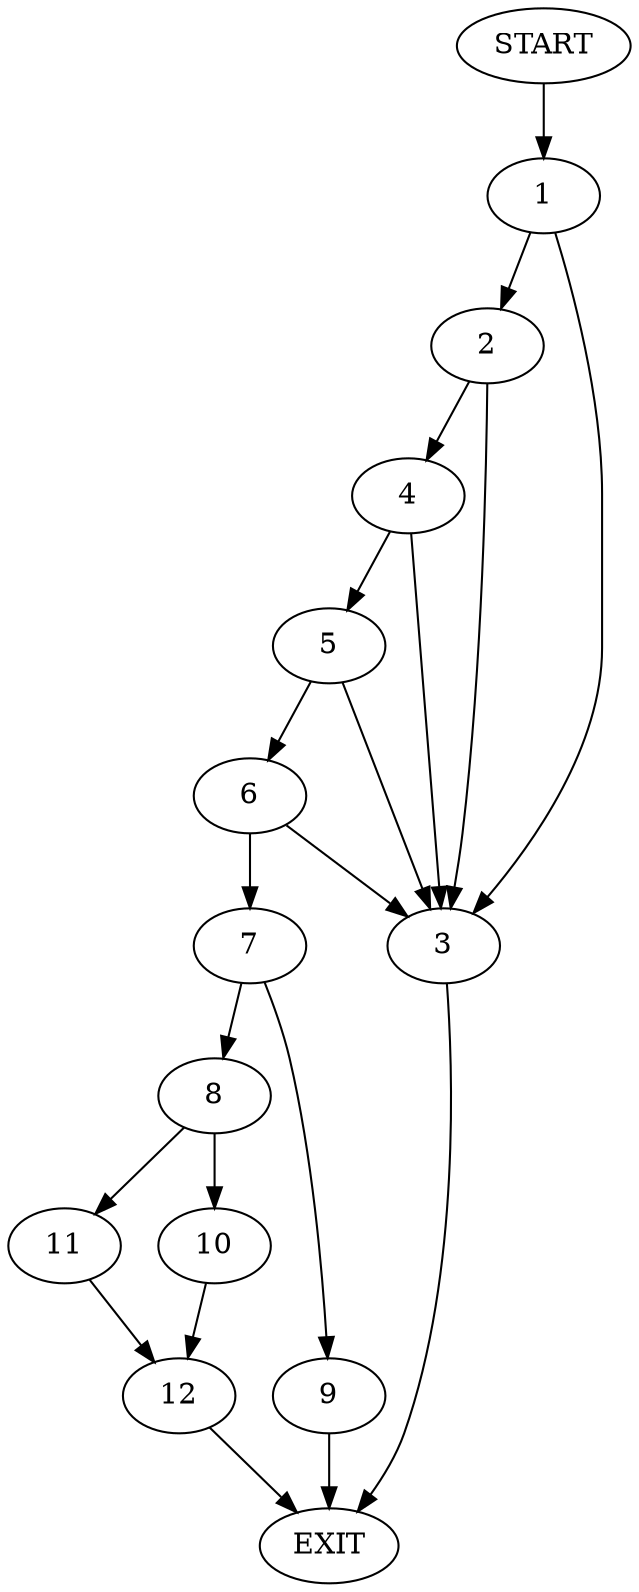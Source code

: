 digraph {
0 [label="START"]
13 [label="EXIT"]
0 -> 1
1 -> 2
1 -> 3
2 -> 4
2 -> 3
3 -> 13
4 -> 3
4 -> 5
5 -> 6
5 -> 3
6 -> 7
6 -> 3
7 -> 8
7 -> 9
9 -> 13
8 -> 10
8 -> 11
11 -> 12
10 -> 12
12 -> 13
}

